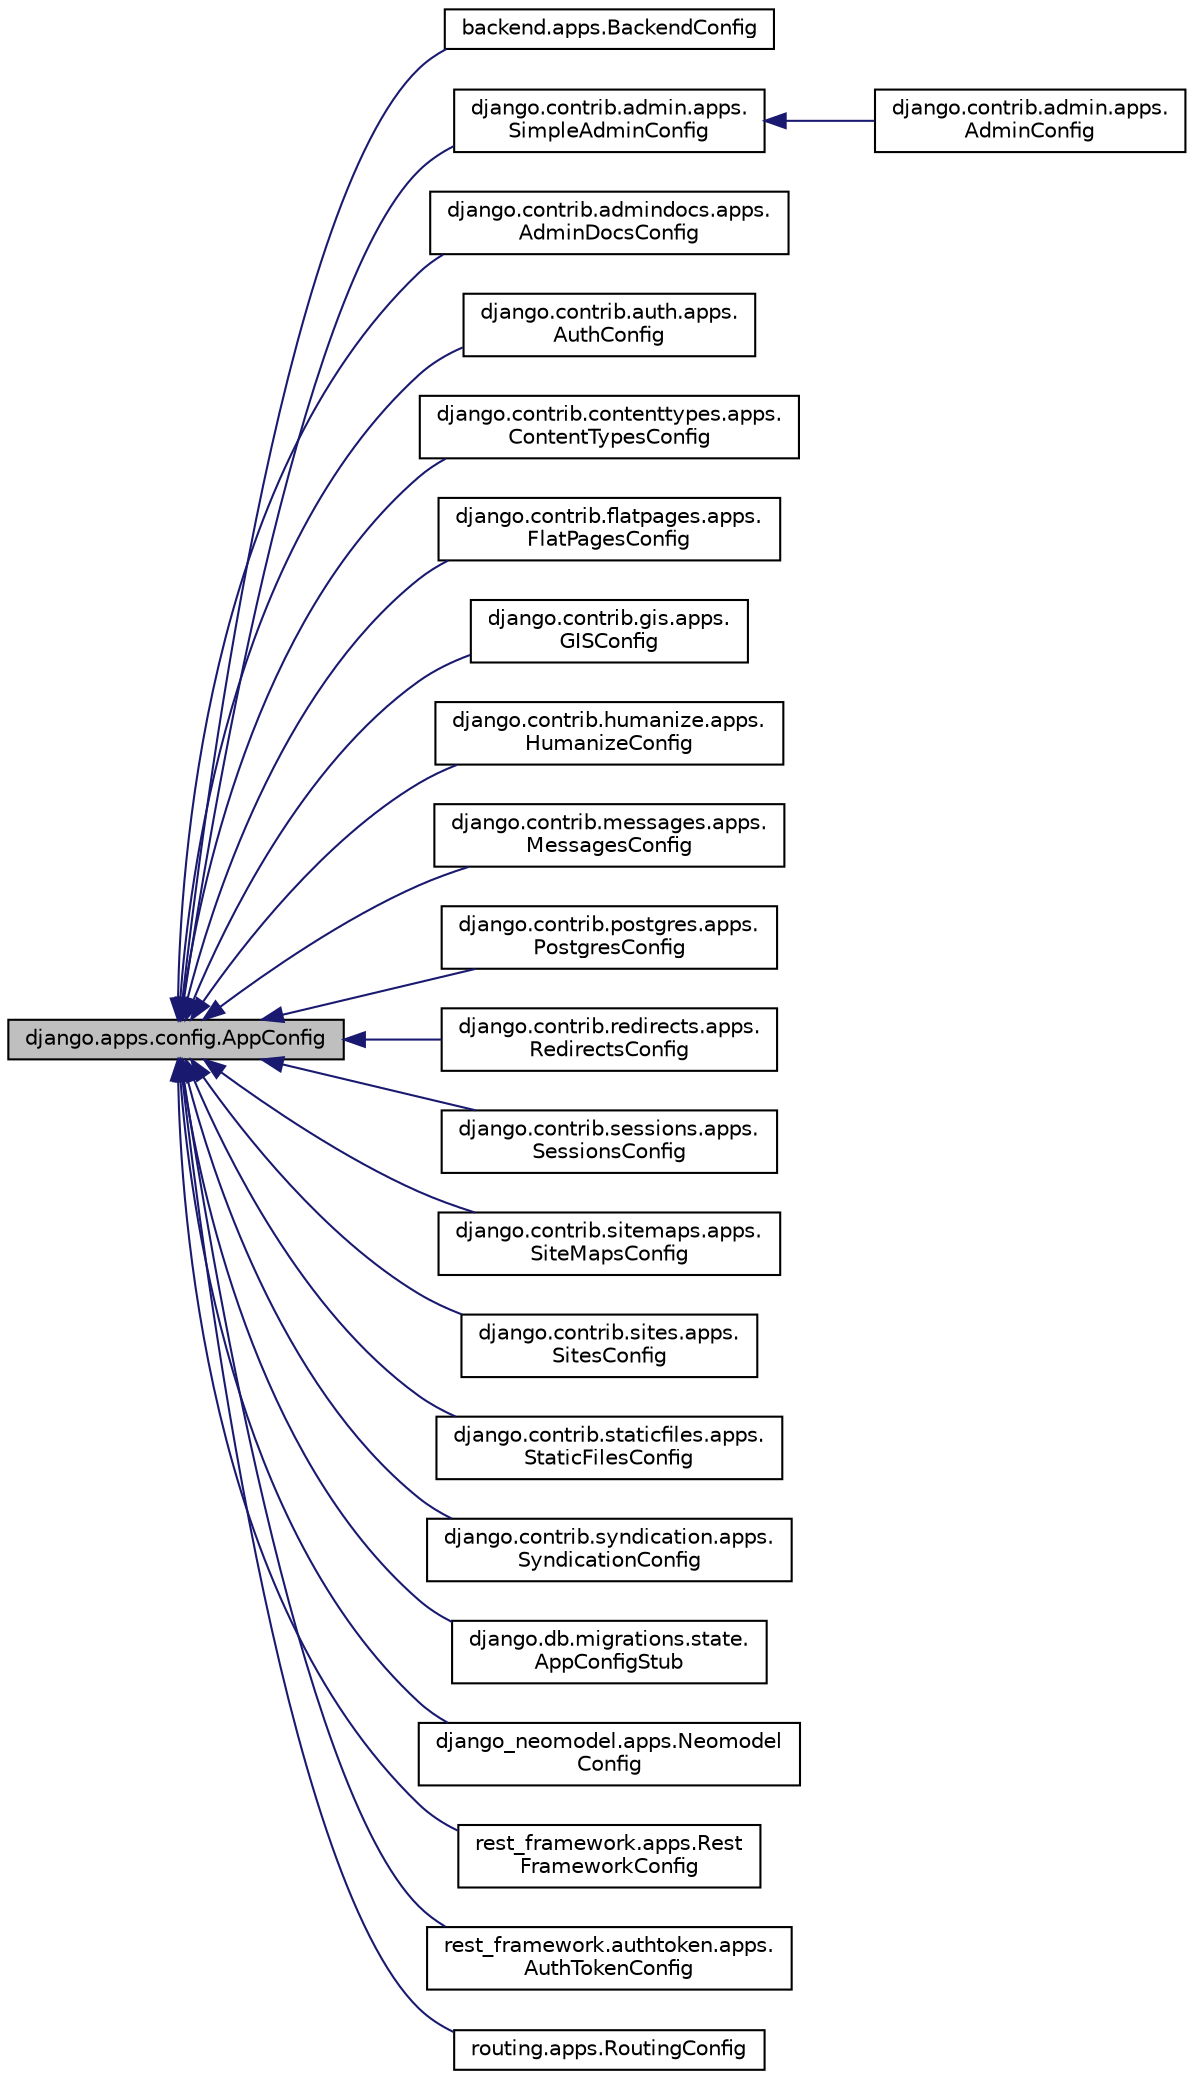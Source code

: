 digraph "django.apps.config.AppConfig"
{
 // LATEX_PDF_SIZE
  edge [fontname="Helvetica",fontsize="10",labelfontname="Helvetica",labelfontsize="10"];
  node [fontname="Helvetica",fontsize="10",shape=record];
  rankdir="LR";
  Node1 [label="django.apps.config.AppConfig",height=0.2,width=0.4,color="black", fillcolor="grey75", style="filled", fontcolor="black",tooltip=" "];
  Node1 -> Node2 [dir="back",color="midnightblue",fontsize="10",style="solid"];
  Node2 [label="backend.apps.BackendConfig",height=0.2,width=0.4,color="black", fillcolor="white", style="filled",URL="$classbackend_1_1apps_1_1_backend_config.html",tooltip=" "];
  Node1 -> Node3 [dir="back",color="midnightblue",fontsize="10",style="solid"];
  Node3 [label="django.contrib.admin.apps.\lSimpleAdminConfig",height=0.2,width=0.4,color="black", fillcolor="white", style="filled",URL="$classdjango_1_1contrib_1_1admin_1_1apps_1_1_simple_admin_config.html",tooltip=" "];
  Node3 -> Node4 [dir="back",color="midnightblue",fontsize="10",style="solid"];
  Node4 [label="django.contrib.admin.apps.\lAdminConfig",height=0.2,width=0.4,color="black", fillcolor="white", style="filled",URL="$classdjango_1_1contrib_1_1admin_1_1apps_1_1_admin_config.html",tooltip=" "];
  Node1 -> Node5 [dir="back",color="midnightblue",fontsize="10",style="solid"];
  Node5 [label="django.contrib.admindocs.apps.\lAdminDocsConfig",height=0.2,width=0.4,color="black", fillcolor="white", style="filled",URL="$classdjango_1_1contrib_1_1admindocs_1_1apps_1_1_admin_docs_config.html",tooltip=" "];
  Node1 -> Node6 [dir="back",color="midnightblue",fontsize="10",style="solid"];
  Node6 [label="django.contrib.auth.apps.\lAuthConfig",height=0.2,width=0.4,color="black", fillcolor="white", style="filled",URL="$classdjango_1_1contrib_1_1auth_1_1apps_1_1_auth_config.html",tooltip=" "];
  Node1 -> Node7 [dir="back",color="midnightblue",fontsize="10",style="solid"];
  Node7 [label="django.contrib.contenttypes.apps.\lContentTypesConfig",height=0.2,width=0.4,color="black", fillcolor="white", style="filled",URL="$classdjango_1_1contrib_1_1contenttypes_1_1apps_1_1_content_types_config.html",tooltip=" "];
  Node1 -> Node8 [dir="back",color="midnightblue",fontsize="10",style="solid"];
  Node8 [label="django.contrib.flatpages.apps.\lFlatPagesConfig",height=0.2,width=0.4,color="black", fillcolor="white", style="filled",URL="$classdjango_1_1contrib_1_1flatpages_1_1apps_1_1_flat_pages_config.html",tooltip=" "];
  Node1 -> Node9 [dir="back",color="midnightblue",fontsize="10",style="solid"];
  Node9 [label="django.contrib.gis.apps.\lGISConfig",height=0.2,width=0.4,color="black", fillcolor="white", style="filled",URL="$classdjango_1_1contrib_1_1gis_1_1apps_1_1_g_i_s_config.html",tooltip=" "];
  Node1 -> Node10 [dir="back",color="midnightblue",fontsize="10",style="solid"];
  Node10 [label="django.contrib.humanize.apps.\lHumanizeConfig",height=0.2,width=0.4,color="black", fillcolor="white", style="filled",URL="$classdjango_1_1contrib_1_1humanize_1_1apps_1_1_humanize_config.html",tooltip=" "];
  Node1 -> Node11 [dir="back",color="midnightblue",fontsize="10",style="solid"];
  Node11 [label="django.contrib.messages.apps.\lMessagesConfig",height=0.2,width=0.4,color="black", fillcolor="white", style="filled",URL="$classdjango_1_1contrib_1_1messages_1_1apps_1_1_messages_config.html",tooltip=" "];
  Node1 -> Node12 [dir="back",color="midnightblue",fontsize="10",style="solid"];
  Node12 [label="django.contrib.postgres.apps.\lPostgresConfig",height=0.2,width=0.4,color="black", fillcolor="white", style="filled",URL="$classdjango_1_1contrib_1_1postgres_1_1apps_1_1_postgres_config.html",tooltip=" "];
  Node1 -> Node13 [dir="back",color="midnightblue",fontsize="10",style="solid"];
  Node13 [label="django.contrib.redirects.apps.\lRedirectsConfig",height=0.2,width=0.4,color="black", fillcolor="white", style="filled",URL="$classdjango_1_1contrib_1_1redirects_1_1apps_1_1_redirects_config.html",tooltip=" "];
  Node1 -> Node14 [dir="back",color="midnightblue",fontsize="10",style="solid"];
  Node14 [label="django.contrib.sessions.apps.\lSessionsConfig",height=0.2,width=0.4,color="black", fillcolor="white", style="filled",URL="$classdjango_1_1contrib_1_1sessions_1_1apps_1_1_sessions_config.html",tooltip=" "];
  Node1 -> Node15 [dir="back",color="midnightblue",fontsize="10",style="solid"];
  Node15 [label="django.contrib.sitemaps.apps.\lSiteMapsConfig",height=0.2,width=0.4,color="black", fillcolor="white", style="filled",URL="$classdjango_1_1contrib_1_1sitemaps_1_1apps_1_1_site_maps_config.html",tooltip=" "];
  Node1 -> Node16 [dir="back",color="midnightblue",fontsize="10",style="solid"];
  Node16 [label="django.contrib.sites.apps.\lSitesConfig",height=0.2,width=0.4,color="black", fillcolor="white", style="filled",URL="$classdjango_1_1contrib_1_1sites_1_1apps_1_1_sites_config.html",tooltip=" "];
  Node1 -> Node17 [dir="back",color="midnightblue",fontsize="10",style="solid"];
  Node17 [label="django.contrib.staticfiles.apps.\lStaticFilesConfig",height=0.2,width=0.4,color="black", fillcolor="white", style="filled",URL="$classdjango_1_1contrib_1_1staticfiles_1_1apps_1_1_static_files_config.html",tooltip=" "];
  Node1 -> Node18 [dir="back",color="midnightblue",fontsize="10",style="solid"];
  Node18 [label="django.contrib.syndication.apps.\lSyndicationConfig",height=0.2,width=0.4,color="black", fillcolor="white", style="filled",URL="$classdjango_1_1contrib_1_1syndication_1_1apps_1_1_syndication_config.html",tooltip=" "];
  Node1 -> Node19 [dir="back",color="midnightblue",fontsize="10",style="solid"];
  Node19 [label="django.db.migrations.state.\lAppConfigStub",height=0.2,width=0.4,color="black", fillcolor="white", style="filled",URL="$classdjango_1_1db_1_1migrations_1_1state_1_1_app_config_stub.html",tooltip=" "];
  Node1 -> Node20 [dir="back",color="midnightblue",fontsize="10",style="solid"];
  Node20 [label="django_neomodel.apps.Neomodel\lConfig",height=0.2,width=0.4,color="black", fillcolor="white", style="filled",URL="$classdjango__neomodel_1_1apps_1_1_neomodel_config.html",tooltip=" "];
  Node1 -> Node21 [dir="back",color="midnightblue",fontsize="10",style="solid"];
  Node21 [label="rest_framework.apps.Rest\lFrameworkConfig",height=0.2,width=0.4,color="black", fillcolor="white", style="filled",URL="$classrest__framework_1_1apps_1_1_rest_framework_config.html",tooltip=" "];
  Node1 -> Node22 [dir="back",color="midnightblue",fontsize="10",style="solid"];
  Node22 [label="rest_framework.authtoken.apps.\lAuthTokenConfig",height=0.2,width=0.4,color="black", fillcolor="white", style="filled",URL="$classrest__framework_1_1authtoken_1_1apps_1_1_auth_token_config.html",tooltip=" "];
  Node1 -> Node23 [dir="back",color="midnightblue",fontsize="10",style="solid"];
  Node23 [label="routing.apps.RoutingConfig",height=0.2,width=0.4,color="black", fillcolor="white", style="filled",URL="$classrouting_1_1apps_1_1_routing_config.html",tooltip=" "];
}
